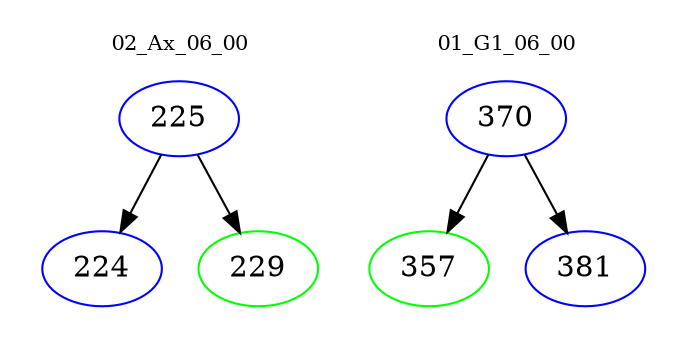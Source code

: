 digraph{
subgraph cluster_0 {
color = white
label = "02_Ax_06_00";
fontsize=10;
T0_225 [label="225", color="blue"]
T0_225 -> T0_224 [color="black"]
T0_224 [label="224", color="blue"]
T0_225 -> T0_229 [color="black"]
T0_229 [label="229", color="green"]
}
subgraph cluster_1 {
color = white
label = "01_G1_06_00";
fontsize=10;
T1_370 [label="370", color="blue"]
T1_370 -> T1_357 [color="black"]
T1_357 [label="357", color="green"]
T1_370 -> T1_381 [color="black"]
T1_381 [label="381", color="blue"]
}
}
